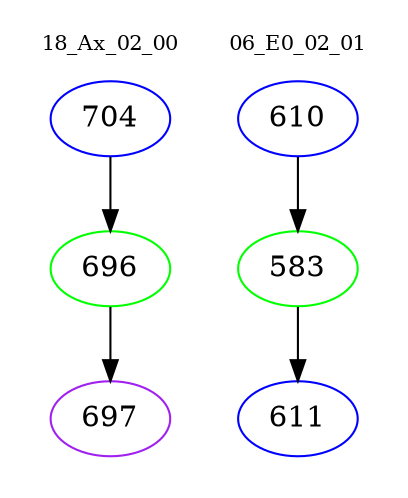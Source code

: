 digraph{
subgraph cluster_0 {
color = white
label = "18_Ax_02_00";
fontsize=10;
T0_704 [label="704", color="blue"]
T0_704 -> T0_696 [color="black"]
T0_696 [label="696", color="green"]
T0_696 -> T0_697 [color="black"]
T0_697 [label="697", color="purple"]
}
subgraph cluster_1 {
color = white
label = "06_E0_02_01";
fontsize=10;
T1_610 [label="610", color="blue"]
T1_610 -> T1_583 [color="black"]
T1_583 [label="583", color="green"]
T1_583 -> T1_611 [color="black"]
T1_611 [label="611", color="blue"]
}
}
